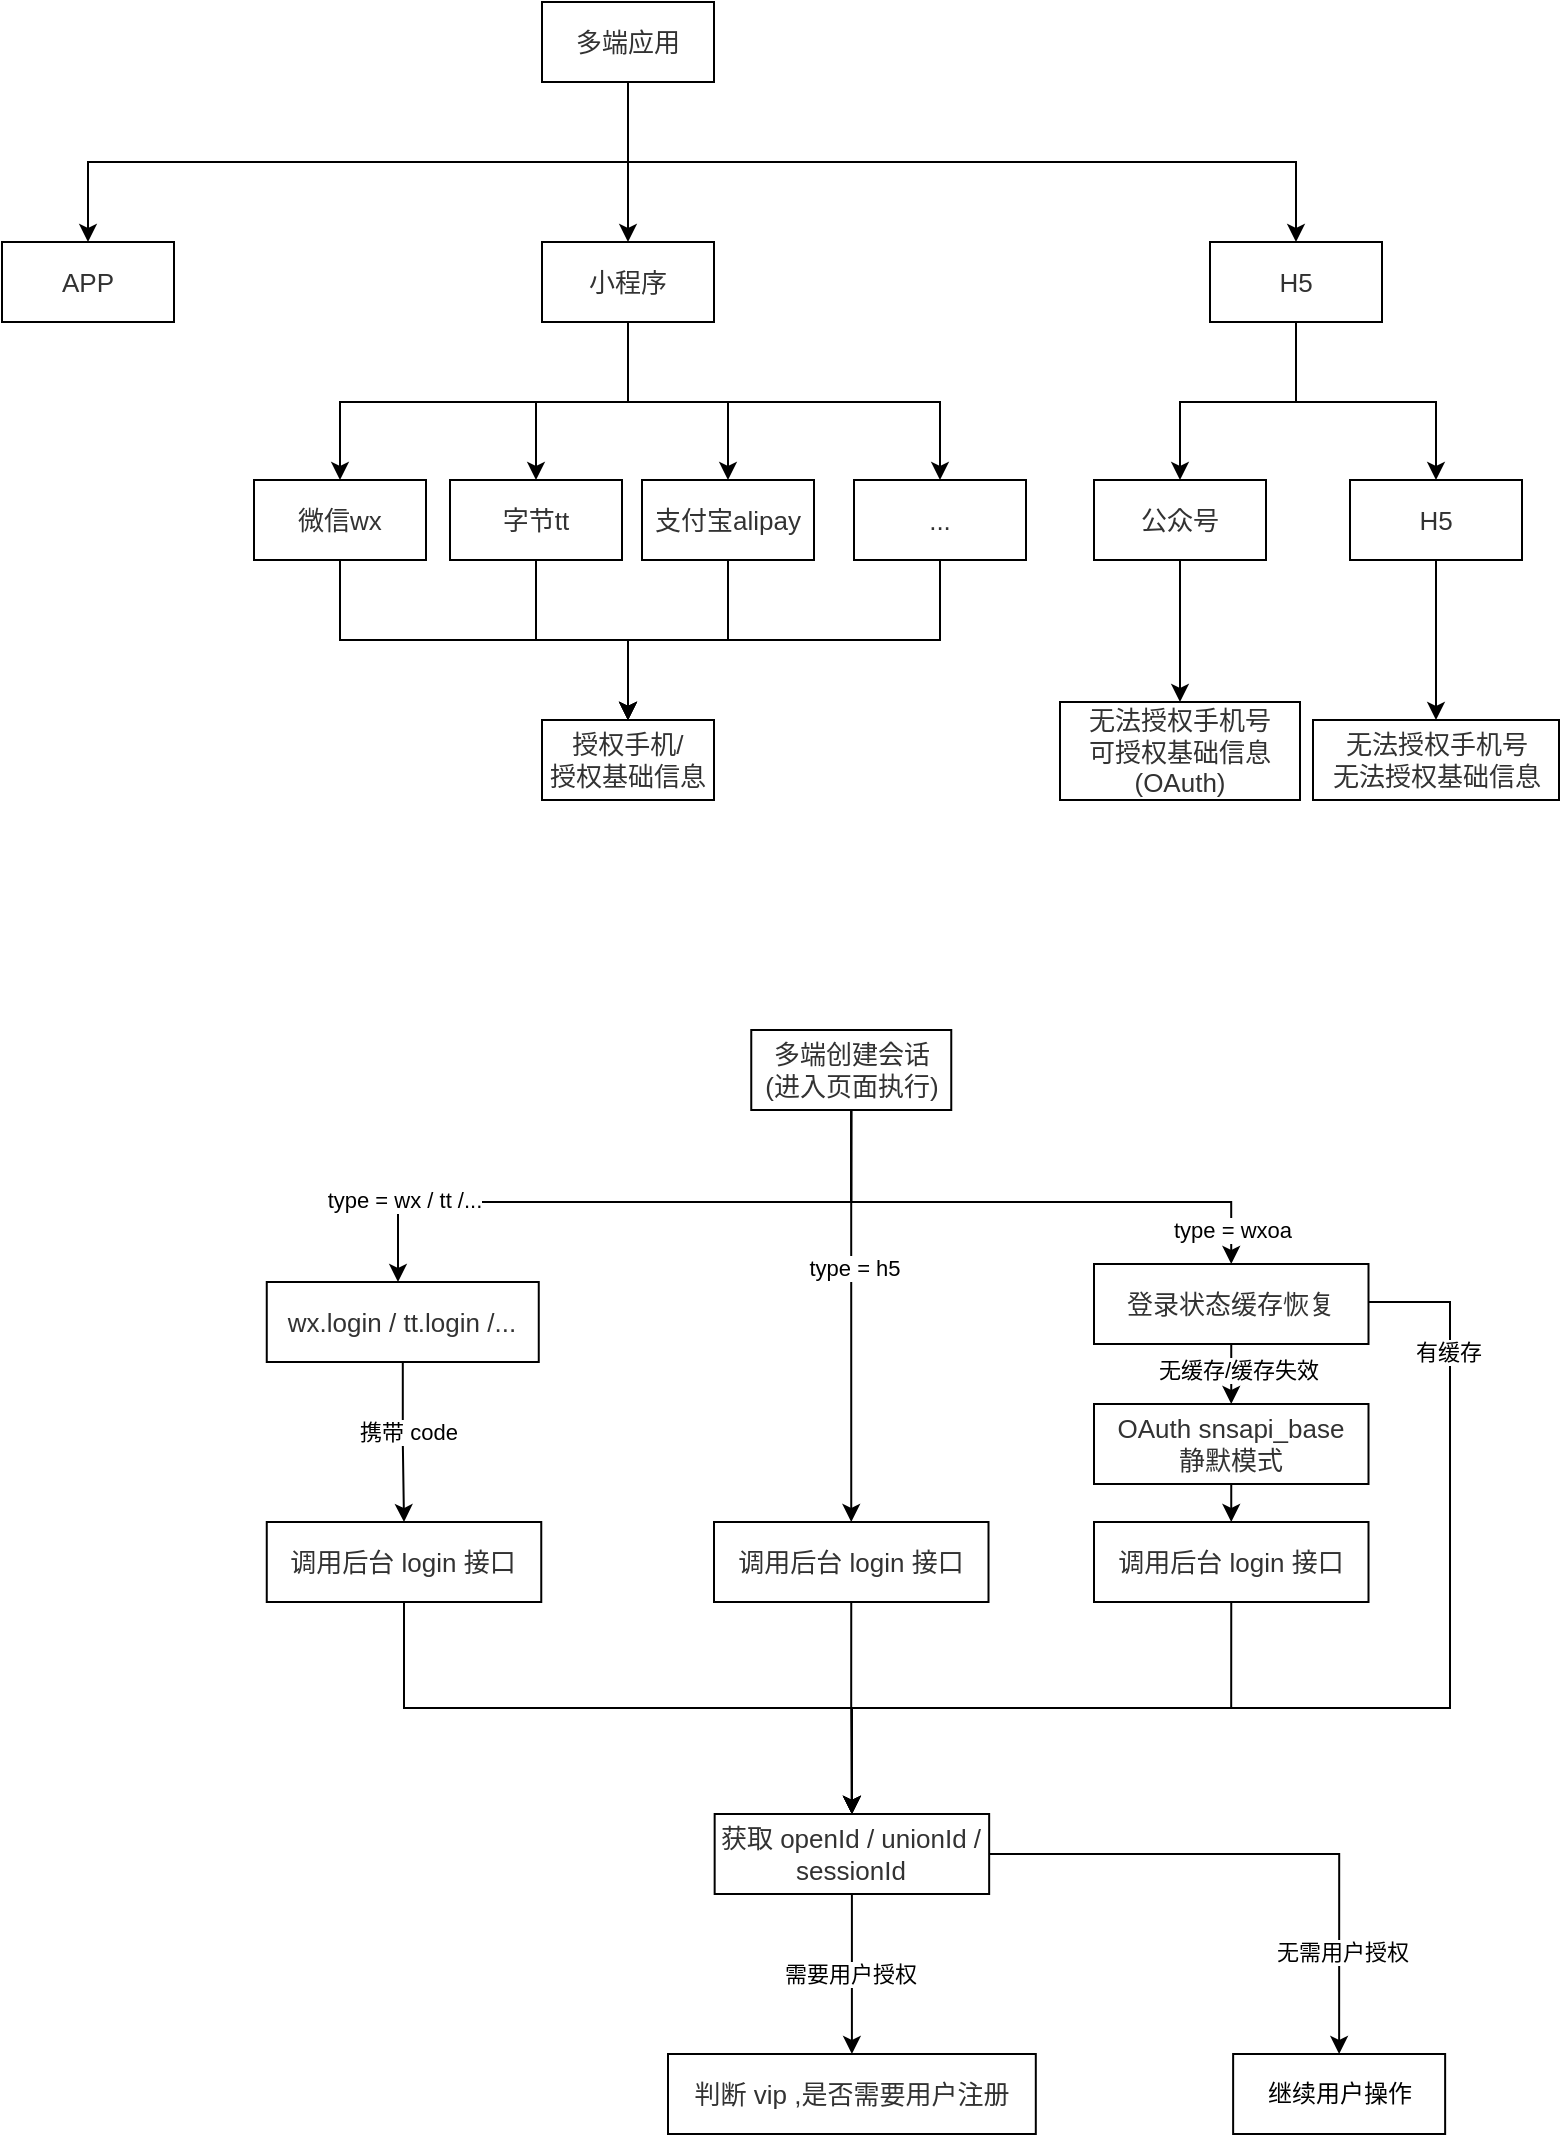 <mxfile version="14.8.0" type="github" pages="2">
  <diagram id="C5RBs43oDa-KdzZeNtuy" name="创建会话">
    <mxGraphModel dx="946" dy="654" grid="0" gridSize="10" guides="1" tooltips="1" connect="1" arrows="1" fold="1" page="0" pageScale="1" pageWidth="827" pageHeight="1169" math="0" shadow="0">
      <root>
        <mxCell id="WIyWlLk6GJQsqaUBKTNV-0" />
        <mxCell id="WIyWlLk6GJQsqaUBKTNV-1" parent="WIyWlLk6GJQsqaUBKTNV-0" />
        <mxCell id="Mi_DHfxpMC7lXeQ3SID_-4" style="edgeStyle=orthogonalEdgeStyle;rounded=0;orthogonalLoop=1;jettySize=auto;html=1;entryX=0.5;entryY=0;entryDx=0;entryDy=0;" parent="WIyWlLk6GJQsqaUBKTNV-1" source="Mi_DHfxpMC7lXeQ3SID_-0" target="Mi_DHfxpMC7lXeQ3SID_-1" edge="1">
          <mxGeometry relative="1" as="geometry" />
        </mxCell>
        <mxCell id="Mi_DHfxpMC7lXeQ3SID_-5" style="edgeStyle=orthogonalEdgeStyle;rounded=0;orthogonalLoop=1;jettySize=auto;html=1;entryX=0.5;entryY=0;entryDx=0;entryDy=0;" parent="WIyWlLk6GJQsqaUBKTNV-1" source="Mi_DHfxpMC7lXeQ3SID_-0" target="Mi_DHfxpMC7lXeQ3SID_-2" edge="1">
          <mxGeometry relative="1" as="geometry">
            <Array as="points">
              <mxPoint x="339" y="120" />
              <mxPoint x="69" y="120" />
            </Array>
          </mxGeometry>
        </mxCell>
        <mxCell id="Mi_DHfxpMC7lXeQ3SID_-6" style="edgeStyle=orthogonalEdgeStyle;rounded=0;orthogonalLoop=1;jettySize=auto;html=1;entryX=0.5;entryY=0;entryDx=0;entryDy=0;" parent="WIyWlLk6GJQsqaUBKTNV-1" source="Mi_DHfxpMC7lXeQ3SID_-0" target="Mi_DHfxpMC7lXeQ3SID_-3" edge="1">
          <mxGeometry relative="1" as="geometry">
            <Array as="points">
              <mxPoint x="339" y="120" />
              <mxPoint x="673" y="120" />
            </Array>
          </mxGeometry>
        </mxCell>
        <mxCell id="Mi_DHfxpMC7lXeQ3SID_-0" value="&lt;span style=&quot;color: rgb(50 , 50 , 50) ; font-size: 13px ; background-color: rgba(255 , 255 , 255 , 0.01)&quot;&gt;多端应用&lt;/span&gt;" style="rounded=0;whiteSpace=wrap;html=1;" parent="WIyWlLk6GJQsqaUBKTNV-1" vertex="1">
          <mxGeometry x="296" y="40" width="86" height="40" as="geometry" />
        </mxCell>
        <mxCell id="Mi_DHfxpMC7lXeQ3SID_-11" style="edgeStyle=orthogonalEdgeStyle;rounded=0;orthogonalLoop=1;jettySize=auto;html=1;" parent="WIyWlLk6GJQsqaUBKTNV-1" source="Mi_DHfxpMC7lXeQ3SID_-1" target="Mi_DHfxpMC7lXeQ3SID_-7" edge="1">
          <mxGeometry relative="1" as="geometry">
            <Array as="points">
              <mxPoint x="339" y="240" />
              <mxPoint x="195" y="240" />
            </Array>
          </mxGeometry>
        </mxCell>
        <mxCell id="Mi_DHfxpMC7lXeQ3SID_-12" style="edgeStyle=orthogonalEdgeStyle;rounded=0;orthogonalLoop=1;jettySize=auto;html=1;entryX=0.5;entryY=0;entryDx=0;entryDy=0;" parent="WIyWlLk6GJQsqaUBKTNV-1" source="Mi_DHfxpMC7lXeQ3SID_-1" target="Mi_DHfxpMC7lXeQ3SID_-8" edge="1">
          <mxGeometry relative="1" as="geometry">
            <Array as="points">
              <mxPoint x="339" y="240" />
              <mxPoint x="293" y="240" />
            </Array>
          </mxGeometry>
        </mxCell>
        <mxCell id="Mi_DHfxpMC7lXeQ3SID_-13" style="edgeStyle=orthogonalEdgeStyle;rounded=0;orthogonalLoop=1;jettySize=auto;html=1;" parent="WIyWlLk6GJQsqaUBKTNV-1" source="Mi_DHfxpMC7lXeQ3SID_-1" target="Mi_DHfxpMC7lXeQ3SID_-9" edge="1">
          <mxGeometry relative="1" as="geometry">
            <Array as="points">
              <mxPoint x="339" y="240" />
              <mxPoint x="389" y="240" />
            </Array>
          </mxGeometry>
        </mxCell>
        <mxCell id="Mi_DHfxpMC7lXeQ3SID_-14" style="edgeStyle=orthogonalEdgeStyle;rounded=0;orthogonalLoop=1;jettySize=auto;html=1;" parent="WIyWlLk6GJQsqaUBKTNV-1" source="Mi_DHfxpMC7lXeQ3SID_-1" target="Mi_DHfxpMC7lXeQ3SID_-10" edge="1">
          <mxGeometry relative="1" as="geometry">
            <Array as="points">
              <mxPoint x="339" y="240" />
              <mxPoint x="495" y="240" />
            </Array>
          </mxGeometry>
        </mxCell>
        <mxCell id="Mi_DHfxpMC7lXeQ3SID_-1" value="&lt;font color=&quot;#323232&quot;&gt;&lt;span style=&quot;font-size: 13px ; background-color: rgba(255 , 255 , 255 , 0.01)&quot;&gt;小程序&lt;br&gt;&lt;/span&gt;&lt;/font&gt;" style="rounded=0;whiteSpace=wrap;html=1;" parent="WIyWlLk6GJQsqaUBKTNV-1" vertex="1">
          <mxGeometry x="296" y="160" width="86" height="40" as="geometry" />
        </mxCell>
        <mxCell id="Mi_DHfxpMC7lXeQ3SID_-2" value="&lt;span style=&quot;color: rgb(50 , 50 , 50) ; font-size: 13px ; background-color: rgba(255 , 255 , 255 , 0.01)&quot;&gt;APP&lt;/span&gt;" style="rounded=0;whiteSpace=wrap;html=1;" parent="WIyWlLk6GJQsqaUBKTNV-1" vertex="1">
          <mxGeometry x="26" y="160" width="86" height="40" as="geometry" />
        </mxCell>
        <mxCell id="Mi_DHfxpMC7lXeQ3SID_-22" style="edgeStyle=orthogonalEdgeStyle;rounded=0;orthogonalLoop=1;jettySize=auto;html=1;" parent="WIyWlLk6GJQsqaUBKTNV-1" source="Mi_DHfxpMC7lXeQ3SID_-3" target="Mi_DHfxpMC7lXeQ3SID_-20" edge="1">
          <mxGeometry relative="1" as="geometry">
            <Array as="points">
              <mxPoint x="673" y="240" />
              <mxPoint x="615" y="240" />
            </Array>
          </mxGeometry>
        </mxCell>
        <mxCell id="Mi_DHfxpMC7lXeQ3SID_-23" style="edgeStyle=orthogonalEdgeStyle;rounded=0;orthogonalLoop=1;jettySize=auto;html=1;" parent="WIyWlLk6GJQsqaUBKTNV-1" source="Mi_DHfxpMC7lXeQ3SID_-3" target="Mi_DHfxpMC7lXeQ3SID_-21" edge="1">
          <mxGeometry relative="1" as="geometry">
            <Array as="points">
              <mxPoint x="673" y="240" />
              <mxPoint x="743" y="240" />
            </Array>
          </mxGeometry>
        </mxCell>
        <mxCell id="Mi_DHfxpMC7lXeQ3SID_-3" value="&lt;span style=&quot;color: rgb(50 , 50 , 50) ; font-size: 13px ; background-color: rgba(255 , 255 , 255 , 0.01)&quot;&gt;H5&lt;/span&gt;" style="rounded=0;whiteSpace=wrap;html=1;" parent="WIyWlLk6GJQsqaUBKTNV-1" vertex="1">
          <mxGeometry x="630" y="160" width="86" height="40" as="geometry" />
        </mxCell>
        <mxCell id="Mi_DHfxpMC7lXeQ3SID_-16" style="edgeStyle=orthogonalEdgeStyle;rounded=0;orthogonalLoop=1;jettySize=auto;html=1;entryX=0.5;entryY=0;entryDx=0;entryDy=0;" parent="WIyWlLk6GJQsqaUBKTNV-1" source="Mi_DHfxpMC7lXeQ3SID_-7" target="Mi_DHfxpMC7lXeQ3SID_-15" edge="1">
          <mxGeometry relative="1" as="geometry">
            <Array as="points">
              <mxPoint x="195" y="359" />
              <mxPoint x="339" y="359" />
            </Array>
          </mxGeometry>
        </mxCell>
        <mxCell id="Mi_DHfxpMC7lXeQ3SID_-7" value="&lt;font color=&quot;#323232&quot;&gt;&lt;span style=&quot;font-size: 13px ; background-color: rgba(255 , 255 , 255 , 0.01)&quot;&gt;微信wx&lt;/span&gt;&lt;/font&gt;" style="rounded=0;whiteSpace=wrap;html=1;" parent="WIyWlLk6GJQsqaUBKTNV-1" vertex="1">
          <mxGeometry x="152" y="279" width="86" height="40" as="geometry" />
        </mxCell>
        <mxCell id="Mi_DHfxpMC7lXeQ3SID_-17" style="edgeStyle=orthogonalEdgeStyle;rounded=0;orthogonalLoop=1;jettySize=auto;html=1;entryX=0.5;entryY=0;entryDx=0;entryDy=0;" parent="WIyWlLk6GJQsqaUBKTNV-1" source="Mi_DHfxpMC7lXeQ3SID_-8" target="Mi_DHfxpMC7lXeQ3SID_-15" edge="1">
          <mxGeometry relative="1" as="geometry">
            <mxPoint x="336" y="389" as="targetPoint" />
            <Array as="points">
              <mxPoint x="293" y="359" />
              <mxPoint x="339" y="359" />
            </Array>
          </mxGeometry>
        </mxCell>
        <mxCell id="Mi_DHfxpMC7lXeQ3SID_-8" value="&lt;font color=&quot;#323232&quot;&gt;&lt;span style=&quot;font-size: 13px ; background-color: rgba(255 , 255 , 255 , 0.01)&quot;&gt;字节tt&lt;/span&gt;&lt;/font&gt;" style="rounded=0;whiteSpace=wrap;html=1;" parent="WIyWlLk6GJQsqaUBKTNV-1" vertex="1">
          <mxGeometry x="250" y="279" width="86" height="40" as="geometry" />
        </mxCell>
        <mxCell id="Mi_DHfxpMC7lXeQ3SID_-18" style="edgeStyle=orthogonalEdgeStyle;rounded=0;orthogonalLoop=1;jettySize=auto;html=1;entryX=0.5;entryY=0;entryDx=0;entryDy=0;" parent="WIyWlLk6GJQsqaUBKTNV-1" source="Mi_DHfxpMC7lXeQ3SID_-9" target="Mi_DHfxpMC7lXeQ3SID_-15" edge="1">
          <mxGeometry relative="1" as="geometry" />
        </mxCell>
        <mxCell id="Mi_DHfxpMC7lXeQ3SID_-9" value="&lt;span style=&quot;color: rgb(50 , 50 , 50) ; font-size: 13px ; background-color: rgba(255 , 255 , 255 , 0.01)&quot;&gt;支付宝alipay&lt;/span&gt;" style="rounded=0;whiteSpace=wrap;html=1;" parent="WIyWlLk6GJQsqaUBKTNV-1" vertex="1">
          <mxGeometry x="346" y="279" width="86" height="40" as="geometry" />
        </mxCell>
        <mxCell id="Mi_DHfxpMC7lXeQ3SID_-19" style="edgeStyle=orthogonalEdgeStyle;rounded=0;orthogonalLoop=1;jettySize=auto;html=1;entryX=0.5;entryY=0;entryDx=0;entryDy=0;" parent="WIyWlLk6GJQsqaUBKTNV-1" source="Mi_DHfxpMC7lXeQ3SID_-10" target="Mi_DHfxpMC7lXeQ3SID_-15" edge="1">
          <mxGeometry relative="1" as="geometry">
            <Array as="points">
              <mxPoint x="495" y="359" />
              <mxPoint x="339" y="359" />
            </Array>
          </mxGeometry>
        </mxCell>
        <mxCell id="Mi_DHfxpMC7lXeQ3SID_-10" value="&lt;font color=&quot;#323232&quot;&gt;&lt;span style=&quot;font-size: 13px ; background-color: rgba(255 , 255 , 255 , 0.01)&quot;&gt;...&lt;br&gt;&lt;/span&gt;&lt;/font&gt;" style="rounded=0;whiteSpace=wrap;html=1;" parent="WIyWlLk6GJQsqaUBKTNV-1" vertex="1">
          <mxGeometry x="452" y="279" width="86" height="40" as="geometry" />
        </mxCell>
        <mxCell id="Mi_DHfxpMC7lXeQ3SID_-15" value="&lt;font color=&quot;#323232&quot;&gt;&lt;span style=&quot;font-size: 13px ; background-color: rgba(255 , 255 , 255 , 0.01)&quot;&gt;授权手机/&lt;br&gt;授权基础信息&lt;/span&gt;&lt;/font&gt;" style="rounded=0;whiteSpace=wrap;html=1;" parent="WIyWlLk6GJQsqaUBKTNV-1" vertex="1">
          <mxGeometry x="296" y="399" width="86" height="40" as="geometry" />
        </mxCell>
        <mxCell id="Mi_DHfxpMC7lXeQ3SID_-26" style="edgeStyle=orthogonalEdgeStyle;rounded=0;orthogonalLoop=1;jettySize=auto;html=1;entryX=0.5;entryY=0;entryDx=0;entryDy=0;" parent="WIyWlLk6GJQsqaUBKTNV-1" source="Mi_DHfxpMC7lXeQ3SID_-20" target="Mi_DHfxpMC7lXeQ3SID_-24" edge="1">
          <mxGeometry relative="1" as="geometry" />
        </mxCell>
        <mxCell id="Mi_DHfxpMC7lXeQ3SID_-20" value="&lt;span style=&quot;color: rgb(50 , 50 , 50) ; font-size: 13px ; background-color: rgba(255 , 255 , 255 , 0.01)&quot;&gt;公众号&lt;br&gt;&lt;/span&gt;" style="rounded=0;whiteSpace=wrap;html=1;" parent="WIyWlLk6GJQsqaUBKTNV-1" vertex="1">
          <mxGeometry x="572" y="279" width="86" height="40" as="geometry" />
        </mxCell>
        <mxCell id="Mi_DHfxpMC7lXeQ3SID_-27" style="edgeStyle=orthogonalEdgeStyle;rounded=0;orthogonalLoop=1;jettySize=auto;html=1;entryX=0.5;entryY=0;entryDx=0;entryDy=0;" parent="WIyWlLk6GJQsqaUBKTNV-1" source="Mi_DHfxpMC7lXeQ3SID_-21" target="Mi_DHfxpMC7lXeQ3SID_-25" edge="1">
          <mxGeometry relative="1" as="geometry" />
        </mxCell>
        <mxCell id="Mi_DHfxpMC7lXeQ3SID_-21" value="&lt;font color=&quot;#323232&quot;&gt;&lt;span style=&quot;font-size: 13px ; background-color: rgba(255 , 255 , 255 , 0.01)&quot;&gt;H5&lt;/span&gt;&lt;/font&gt;" style="rounded=0;whiteSpace=wrap;html=1;" parent="WIyWlLk6GJQsqaUBKTNV-1" vertex="1">
          <mxGeometry x="700" y="279" width="86" height="40" as="geometry" />
        </mxCell>
        <mxCell id="Mi_DHfxpMC7lXeQ3SID_-24" value="&lt;span style=&quot;color: rgb(50 , 50 , 50) ; font-size: 13px ; background-color: rgba(255 , 255 , 255 , 0.01)&quot;&gt;无法授权手机号&lt;br&gt;可授权基础信息&lt;br&gt;(OAuth)&lt;br&gt;&lt;/span&gt;" style="rounded=0;whiteSpace=wrap;html=1;" parent="WIyWlLk6GJQsqaUBKTNV-1" vertex="1">
          <mxGeometry x="555" y="390" width="120" height="49" as="geometry" />
        </mxCell>
        <mxCell id="Mi_DHfxpMC7lXeQ3SID_-25" value="&lt;span style=&quot;color: rgb(50 , 50 , 50) ; font-size: 13px ; background-color: rgba(255 , 255 , 255 , 0.01)&quot;&gt;无法授权手机号&lt;br&gt;无法授权基础信息&lt;br&gt;&lt;/span&gt;" style="rounded=0;whiteSpace=wrap;html=1;" parent="WIyWlLk6GJQsqaUBKTNV-1" vertex="1">
          <mxGeometry x="681.5" y="399" width="123" height="40" as="geometry" />
        </mxCell>
        <mxCell id="Mi_DHfxpMC7lXeQ3SID_-30" style="edgeStyle=orthogonalEdgeStyle;rounded=0;orthogonalLoop=1;jettySize=auto;html=1;exitX=0.5;exitY=1;exitDx=0;exitDy=0;" parent="WIyWlLk6GJQsqaUBKTNV-1" source="Mi_DHfxpMC7lXeQ3SID_-28" target="Mi_DHfxpMC7lXeQ3SID_-29" edge="1">
          <mxGeometry relative="1" as="geometry">
            <Array as="points">
              <mxPoint x="451" y="640" />
              <mxPoint x="224" y="640" />
            </Array>
          </mxGeometry>
        </mxCell>
        <mxCell id="Mi_DHfxpMC7lXeQ3SID_-31" value="type = wx / tt /..." style="edgeLabel;html=1;align=center;verticalAlign=middle;resizable=0;points=[];" parent="Mi_DHfxpMC7lXeQ3SID_-30" vertex="1" connectable="0">
          <mxGeometry x="0.723" y="-1" relative="1" as="geometry">
            <mxPoint as="offset" />
          </mxGeometry>
        </mxCell>
        <mxCell id="Mi_DHfxpMC7lXeQ3SID_-57" style="edgeStyle=orthogonalEdgeStyle;rounded=0;orthogonalLoop=1;jettySize=auto;html=1;exitX=0.5;exitY=1;exitDx=0;exitDy=0;entryX=0.5;entryY=0;entryDx=0;entryDy=0;" parent="WIyWlLk6GJQsqaUBKTNV-1" source="Mi_DHfxpMC7lXeQ3SID_-28" target="Mi_DHfxpMC7lXeQ3SID_-43" edge="1">
          <mxGeometry relative="1" as="geometry">
            <mxPoint x="451" y="727" as="targetPoint" />
            <Array as="points">
              <mxPoint x="451" y="615" />
              <mxPoint x="451" y="615" />
            </Array>
          </mxGeometry>
        </mxCell>
        <mxCell id="Mi_DHfxpMC7lXeQ3SID_-58" value="type = h5" style="edgeLabel;html=1;align=center;verticalAlign=middle;resizable=0;points=[];" parent="Mi_DHfxpMC7lXeQ3SID_-57" vertex="1" connectable="0">
          <mxGeometry x="0.714" y="1" relative="1" as="geometry">
            <mxPoint y="-98" as="offset" />
          </mxGeometry>
        </mxCell>
        <mxCell id="Mi_DHfxpMC7lXeQ3SID_-133" value="type = wxoa" style="edgeStyle=orthogonalEdgeStyle;rounded=0;orthogonalLoop=1;jettySize=auto;html=1;exitX=0.5;exitY=1;exitDx=0;exitDy=0;endArrow=classic;endFill=1;entryX=0.5;entryY=0;entryDx=0;entryDy=0;" parent="WIyWlLk6GJQsqaUBKTNV-1" source="Mi_DHfxpMC7lXeQ3SID_-28" target="u9Ts8fG_YbCbH6M2eurg-0" edge="1">
          <mxGeometry x="0.876" relative="1" as="geometry">
            <Array as="points">
              <mxPoint x="451" y="640" />
              <mxPoint x="641" y="640" />
            </Array>
            <mxPoint as="offset" />
          </mxGeometry>
        </mxCell>
        <mxCell id="Mi_DHfxpMC7lXeQ3SID_-28" value="&lt;span style=&quot;color: rgb(50 , 50 , 50) ; font-size: 13px ; background-color: rgba(255 , 255 , 255 , 0.01)&quot;&gt;多端创建会话&lt;br&gt;(进入页面执行)&lt;br&gt;&lt;/span&gt;" style="rounded=0;whiteSpace=wrap;html=1;" parent="WIyWlLk6GJQsqaUBKTNV-1" vertex="1">
          <mxGeometry x="400.63" y="554" width="100" height="40" as="geometry" />
        </mxCell>
        <mxCell id="Mi_DHfxpMC7lXeQ3SID_-38" style="edgeStyle=orthogonalEdgeStyle;rounded=0;orthogonalLoop=1;jettySize=auto;html=1;entryX=0.5;entryY=0;entryDx=0;entryDy=0;" parent="WIyWlLk6GJQsqaUBKTNV-1" source="Mi_DHfxpMC7lXeQ3SID_-29" target="Mi_DHfxpMC7lXeQ3SID_-36" edge="1">
          <mxGeometry relative="1" as="geometry" />
        </mxCell>
        <mxCell id="Mi_DHfxpMC7lXeQ3SID_-39" value="携带 code" style="edgeLabel;html=1;align=center;verticalAlign=middle;resizable=0;points=[];" parent="Mi_DHfxpMC7lXeQ3SID_-38" vertex="1" connectable="0">
          <mxGeometry x="-0.15" y="2" relative="1" as="geometry">
            <mxPoint as="offset" />
          </mxGeometry>
        </mxCell>
        <mxCell id="Mi_DHfxpMC7lXeQ3SID_-29" value="&lt;font color=&quot;#323232&quot;&gt;&lt;span style=&quot;font-size: 13px ; background-color: rgba(255 , 255 , 255 , 0.01)&quot;&gt;wx.login / tt.login /...&lt;br&gt;&lt;/span&gt;&lt;/font&gt;" style="rounded=0;whiteSpace=wrap;html=1;" parent="WIyWlLk6GJQsqaUBKTNV-1" vertex="1">
          <mxGeometry x="158.38" y="680" width="136" height="40" as="geometry" />
        </mxCell>
        <mxCell id="5N9ZGkisui-44L1HcF1W-0" style="edgeStyle=orthogonalEdgeStyle;rounded=0;orthogonalLoop=1;jettySize=auto;html=1;exitX=0.5;exitY=1;exitDx=0;exitDy=0;entryX=0.5;entryY=0;entryDx=0;entryDy=0;" edge="1" parent="WIyWlLk6GJQsqaUBKTNV-1" source="Mi_DHfxpMC7lXeQ3SID_-36" target="Mi_DHfxpMC7lXeQ3SID_-41">
          <mxGeometry relative="1" as="geometry" />
        </mxCell>
        <mxCell id="Mi_DHfxpMC7lXeQ3SID_-36" value="&lt;font color=&quot;#323232&quot;&gt;&lt;span style=&quot;font-size: 13px ; background-color: rgba(255 , 255 , 255 , 0.01)&quot;&gt;调用后台 login 接口&lt;/span&gt;&lt;/font&gt;" style="rounded=0;whiteSpace=wrap;html=1;" parent="WIyWlLk6GJQsqaUBKTNV-1" vertex="1">
          <mxGeometry x="158.38" y="800" width="137.25" height="40" as="geometry" />
        </mxCell>
        <mxCell id="Mi_DHfxpMC7lXeQ3SID_-47" style="edgeStyle=orthogonalEdgeStyle;rounded=0;orthogonalLoop=1;jettySize=auto;html=1;" parent="WIyWlLk6GJQsqaUBKTNV-1" source="Mi_DHfxpMC7lXeQ3SID_-41" target="Mi_DHfxpMC7lXeQ3SID_-46" edge="1">
          <mxGeometry relative="1" as="geometry" />
        </mxCell>
        <mxCell id="u9Ts8fG_YbCbH6M2eurg-5" value="需要用户授权" style="edgeLabel;html=1;align=center;verticalAlign=middle;resizable=0;points=[];" parent="Mi_DHfxpMC7lXeQ3SID_-47" vertex="1" connectable="0">
          <mxGeometry x="0.001" y="-1" relative="1" as="geometry">
            <mxPoint as="offset" />
          </mxGeometry>
        </mxCell>
        <mxCell id="u9Ts8fG_YbCbH6M2eurg-6" style="edgeStyle=orthogonalEdgeStyle;rounded=0;orthogonalLoop=1;jettySize=auto;html=1;endArrow=classic;endFill=1;entryX=0.5;entryY=0;entryDx=0;entryDy=0;" parent="WIyWlLk6GJQsqaUBKTNV-1" source="Mi_DHfxpMC7lXeQ3SID_-41" target="u9Ts8fG_YbCbH6M2eurg-7" edge="1">
          <mxGeometry relative="1" as="geometry">
            <mxPoint x="693.57" y="1060" as="targetPoint" />
          </mxGeometry>
        </mxCell>
        <mxCell id="u9Ts8fG_YbCbH6M2eurg-8" value="无需用户授权" style="edgeLabel;html=1;align=center;verticalAlign=middle;resizable=0;points=[];" parent="u9Ts8fG_YbCbH6M2eurg-6" vertex="1" connectable="0">
          <mxGeometry x="0.629" y="1" relative="1" as="geometry">
            <mxPoint as="offset" />
          </mxGeometry>
        </mxCell>
        <mxCell id="Mi_DHfxpMC7lXeQ3SID_-41" value="&lt;span style=&quot;color: rgb(50 , 50 , 50) ; font-size: 13px ; background-color: rgba(255 , 255 , 255 , 0.01)&quot;&gt;获取 openId / unionId / sessionId&lt;/span&gt;" style="rounded=0;whiteSpace=wrap;html=1;" parent="WIyWlLk6GJQsqaUBKTNV-1" vertex="1">
          <mxGeometry x="382.33" y="946" width="137.25" height="40" as="geometry" />
        </mxCell>
        <mxCell id="5N9ZGkisui-44L1HcF1W-1" style="edgeStyle=orthogonalEdgeStyle;rounded=0;orthogonalLoop=1;jettySize=auto;html=1;exitX=0.5;exitY=1;exitDx=0;exitDy=0;" edge="1" parent="WIyWlLk6GJQsqaUBKTNV-1" source="Mi_DHfxpMC7lXeQ3SID_-43" target="Mi_DHfxpMC7lXeQ3SID_-41">
          <mxGeometry relative="1" as="geometry" />
        </mxCell>
        <mxCell id="Mi_DHfxpMC7lXeQ3SID_-43" value="&lt;font color=&quot;#323232&quot;&gt;&lt;span style=&quot;font-size: 13px ; background-color: rgba(255 , 255 , 255 , 0.01)&quot;&gt;调用后台 login 接口&lt;/span&gt;&lt;/font&gt;" style="rounded=0;whiteSpace=wrap;html=1;" parent="WIyWlLk6GJQsqaUBKTNV-1" vertex="1">
          <mxGeometry x="382" y="800" width="137.25" height="40" as="geometry" />
        </mxCell>
        <mxCell id="Mi_DHfxpMC7lXeQ3SID_-46" value="&lt;font color=&quot;#323232&quot;&gt;&lt;span style=&quot;font-size: 13px ; background-color: rgba(255 , 255 , 255 , 0.01)&quot;&gt;判断 vip ,是否需要用户注册&lt;br&gt;&lt;/span&gt;&lt;/font&gt;" style="rounded=0;whiteSpace=wrap;html=1;" parent="WIyWlLk6GJQsqaUBKTNV-1" vertex="1">
          <mxGeometry x="359" y="1066" width="183.9" height="40" as="geometry" />
        </mxCell>
        <mxCell id="Mi_DHfxpMC7lXeQ3SID_-136" style="edgeStyle=orthogonalEdgeStyle;rounded=0;orthogonalLoop=1;jettySize=auto;html=1;exitX=0.5;exitY=1;exitDx=0;exitDy=0;entryX=0.5;entryY=0;entryDx=0;entryDy=0;endArrow=classic;endFill=1;" parent="WIyWlLk6GJQsqaUBKTNV-1" source="Mi_DHfxpMC7lXeQ3SID_-132" target="Mi_DHfxpMC7lXeQ3SID_-135" edge="1">
          <mxGeometry relative="1" as="geometry" />
        </mxCell>
        <mxCell id="Mi_DHfxpMC7lXeQ3SID_-132" value="&lt;font color=&quot;#323232&quot;&gt;&lt;span style=&quot;font-size: 13px ; background-color: rgba(255 , 255 , 255 , 0.01)&quot;&gt;OAuth snsapi_base&lt;br&gt;静默模式&lt;br&gt;&lt;/span&gt;&lt;/font&gt;" style="rounded=0;whiteSpace=wrap;html=1;" parent="WIyWlLk6GJQsqaUBKTNV-1" vertex="1">
          <mxGeometry x="572" y="741" width="137.25" height="40" as="geometry" />
        </mxCell>
        <mxCell id="5N9ZGkisui-44L1HcF1W-2" style="edgeStyle=orthogonalEdgeStyle;rounded=0;orthogonalLoop=1;jettySize=auto;html=1;exitX=0.5;exitY=1;exitDx=0;exitDy=0;entryX=0.5;entryY=0;entryDx=0;entryDy=0;" edge="1" parent="WIyWlLk6GJQsqaUBKTNV-1" source="Mi_DHfxpMC7lXeQ3SID_-135" target="Mi_DHfxpMC7lXeQ3SID_-41">
          <mxGeometry relative="1" as="geometry" />
        </mxCell>
        <mxCell id="Mi_DHfxpMC7lXeQ3SID_-135" value="&lt;font color=&quot;#323232&quot;&gt;&lt;span style=&quot;font-size: 13px ; background-color: rgba(255 , 255 , 255 , 0.01)&quot;&gt;调用后台 login 接口&lt;/span&gt;&lt;/font&gt;" style="rounded=0;whiteSpace=wrap;html=1;" parent="WIyWlLk6GJQsqaUBKTNV-1" vertex="1">
          <mxGeometry x="572" y="800" width="137.25" height="40" as="geometry" />
        </mxCell>
        <mxCell id="u9Ts8fG_YbCbH6M2eurg-1" style="edgeStyle=orthogonalEdgeStyle;rounded=0;orthogonalLoop=1;jettySize=auto;html=1;exitX=0.5;exitY=1;exitDx=0;exitDy=0;entryX=0.5;entryY=0;entryDx=0;entryDy=0;endArrow=classic;endFill=1;" parent="WIyWlLk6GJQsqaUBKTNV-1" source="u9Ts8fG_YbCbH6M2eurg-0" target="Mi_DHfxpMC7lXeQ3SID_-132" edge="1">
          <mxGeometry relative="1" as="geometry" />
        </mxCell>
        <mxCell id="u9Ts8fG_YbCbH6M2eurg-2" value="无缓存/缓存失效" style="edgeLabel;html=1;align=center;verticalAlign=middle;resizable=0;points=[];" parent="u9Ts8fG_YbCbH6M2eurg-1" vertex="1" connectable="0">
          <mxGeometry x="-0.133" y="3" relative="1" as="geometry">
            <mxPoint as="offset" />
          </mxGeometry>
        </mxCell>
        <mxCell id="u9Ts8fG_YbCbH6M2eurg-3" style="edgeStyle=orthogonalEdgeStyle;rounded=0;orthogonalLoop=1;jettySize=auto;html=1;exitX=1;exitY=0.5;exitDx=0;exitDy=0;entryX=0.5;entryY=0;entryDx=0;entryDy=0;endArrow=classic;endFill=1;" parent="WIyWlLk6GJQsqaUBKTNV-1" edge="1" target="Mi_DHfxpMC7lXeQ3SID_-41">
          <mxGeometry relative="1" as="geometry">
            <mxPoint x="709.25" y="690" as="sourcePoint" />
            <mxPoint x="337.385" y="919" as="targetPoint" />
            <Array as="points">
              <mxPoint x="750" y="690" />
              <mxPoint x="750" y="893" />
              <mxPoint x="451" y="893" />
            </Array>
          </mxGeometry>
        </mxCell>
        <mxCell id="u9Ts8fG_YbCbH6M2eurg-4" value="有缓存" style="edgeLabel;html=1;align=center;verticalAlign=middle;resizable=0;points=[];" parent="u9Ts8fG_YbCbH6M2eurg-3" vertex="1" connectable="0">
          <mxGeometry x="-0.781" relative="1" as="geometry">
            <mxPoint x="-1" as="offset" />
          </mxGeometry>
        </mxCell>
        <mxCell id="u9Ts8fG_YbCbH6M2eurg-0" value="&lt;font color=&quot;#323232&quot;&gt;&lt;span style=&quot;font-size: 13px ; background-color: rgba(255 , 255 , 255 , 0.01)&quot;&gt;登录状态缓存恢复&lt;br&gt;&lt;/span&gt;&lt;/font&gt;" style="rounded=0;whiteSpace=wrap;html=1;" parent="WIyWlLk6GJQsqaUBKTNV-1" vertex="1">
          <mxGeometry x="572" y="671" width="137.25" height="40" as="geometry" />
        </mxCell>
        <mxCell id="u9Ts8fG_YbCbH6M2eurg-7" value="继续用户操作" style="rounded=0;whiteSpace=wrap;html=1;" parent="WIyWlLk6GJQsqaUBKTNV-1" vertex="1">
          <mxGeometry x="641.57" y="1066" width="106" height="40" as="geometry" />
        </mxCell>
      </root>
    </mxGraphModel>
  </diagram>
  <diagram id="7xz5SPnKfroojHW1kmgG" name="注册">
    <mxGraphModel dx="1113" dy="-31" grid="0" gridSize="10" guides="1" tooltips="1" connect="1" arrows="1" fold="1" page="0" pageScale="1" pageWidth="827" pageHeight="1169" math="0" shadow="0">
      <root>
        <mxCell id="ohyI54VwJCBfwumpLrJB-0" />
        <mxCell id="ohyI54VwJCBfwumpLrJB-1" parent="ohyI54VwJCBfwumpLrJB-0" />
        <mxCell id="WsJk5vWc0W6o6c9m2ciT-0" style="edgeStyle=orthogonalEdgeStyle;rounded=0;orthogonalLoop=1;jettySize=auto;html=1;" parent="ohyI54VwJCBfwumpLrJB-1" source="WsJk5vWc0W6o6c9m2ciT-4" target="WsJk5vWc0W6o6c9m2ciT-6" edge="1">
          <mxGeometry relative="1" as="geometry">
            <Array as="points">
              <mxPoint x="336" y="1265" />
              <mxPoint x="242" y="1265" />
            </Array>
          </mxGeometry>
        </mxCell>
        <mxCell id="WsJk5vWc0W6o6c9m2ciT-1" value="自动获取手机号" style="edgeLabel;html=1;align=center;verticalAlign=middle;resizable=0;points=[];" parent="WsJk5vWc0W6o6c9m2ciT-0" vertex="1" connectable="0">
          <mxGeometry x="0.69" y="-2" relative="1" as="geometry">
            <mxPoint x="2" y="7" as="offset" />
          </mxGeometry>
        </mxCell>
        <mxCell id="ao9Hj0uer7AUnKwCzk-w-15" style="edgeStyle=orthogonalEdgeStyle;rounded=0;orthogonalLoop=1;jettySize=auto;html=1;endArrow=classic;endFill=1;" parent="ohyI54VwJCBfwumpLrJB-1" source="WsJk5vWc0W6o6c9m2ciT-4" edge="1">
          <mxGeometry relative="1" as="geometry">
            <mxPoint x="336.38" y="1241" as="sourcePoint" />
            <mxPoint x="424" y="1311.4" as="targetPoint" />
            <Array as="points">
              <mxPoint x="336" y="1265" />
              <mxPoint x="424" y="1265" />
            </Array>
          </mxGeometry>
        </mxCell>
        <mxCell id="ao9Hj0uer7AUnKwCzk-w-16" value="无法自动获取" style="edgeLabel;html=1;align=center;verticalAlign=middle;resizable=0;points=[];" parent="ao9Hj0uer7AUnKwCzk-w-15" vertex="1" connectable="0">
          <mxGeometry x="0.703" y="1" relative="1" as="geometry">
            <mxPoint x="-1" y="5" as="offset" />
          </mxGeometry>
        </mxCell>
        <mxCell id="WsJk5vWc0W6o6c9m2ciT-4" value="&lt;font color=&quot;#323232&quot;&gt;&lt;span style=&quot;font-size: 13px ; background-color: rgba(255 , 255 , 255 , 0.01)&quot;&gt;多端注册&lt;br&gt;用户绑定&lt;br&gt;&lt;/span&gt;&lt;/font&gt;" style="rounded=0;whiteSpace=wrap;html=1;" parent="ohyI54VwJCBfwumpLrJB-1" vertex="1">
          <mxGeometry x="294.38" y="1200" width="84" height="39" as="geometry" />
        </mxCell>
        <mxCell id="WsJk5vWc0W6o6c9m2ciT-5" style="edgeStyle=orthogonalEdgeStyle;rounded=0;orthogonalLoop=1;jettySize=auto;html=1;exitX=0.5;exitY=1;exitDx=0;exitDy=0;entryX=0.5;entryY=0;entryDx=0;entryDy=0;" parent="ohyI54VwJCBfwumpLrJB-1" source="WsJk5vWc0W6o6c9m2ciT-6" target="WsJk5vWc0W6o6c9m2ciT-12" edge="1">
          <mxGeometry relative="1" as="geometry">
            <Array as="points">
              <mxPoint x="243" y="1369" />
              <mxPoint x="337" y="1369" />
            </Array>
          </mxGeometry>
        </mxCell>
        <mxCell id="WsJk5vWc0W6o6c9m2ciT-6" value="&lt;font color=&quot;#323232&quot;&gt;&lt;span style=&quot;font-size: 13px ; background-color: rgba(255 , 255 , 255 , 0.01)&quot;&gt;点击授权绑定&lt;br&gt;&lt;/span&gt;&lt;/font&gt;" style="rounded=0;whiteSpace=wrap;html=1;" parent="ohyI54VwJCBfwumpLrJB-1" vertex="1">
          <mxGeometry x="201" y="1309.4" width="84" height="39" as="geometry" />
        </mxCell>
        <mxCell id="WsJk5vWc0W6o6c9m2ciT-7" style="edgeStyle=orthogonalEdgeStyle;rounded=0;orthogonalLoop=1;jettySize=auto;html=1;exitX=0.5;exitY=1;exitDx=0;exitDy=0;" parent="ohyI54VwJCBfwumpLrJB-1" source="WsJk5vWc0W6o6c9m2ciT-9" target="WsJk5vWc0W6o6c9m2ciT-12" edge="1">
          <mxGeometry relative="1" as="geometry">
            <Array as="points">
              <mxPoint x="425" y="1369" />
              <mxPoint x="337" y="1369" />
            </Array>
          </mxGeometry>
        </mxCell>
        <mxCell id="WsJk5vWc0W6o6c9m2ciT-8" value="type 、 小程序加密数据/手机号" style="edgeLabel;html=1;align=center;verticalAlign=middle;resizable=0;points=[];" parent="WsJk5vWc0W6o6c9m2ciT-7" vertex="1" connectable="0">
          <mxGeometry x="0.738" y="-2" relative="1" as="geometry">
            <mxPoint as="offset" />
          </mxGeometry>
        </mxCell>
        <mxCell id="WsJk5vWc0W6o6c9m2ciT-9" value="&lt;font color=&quot;#323232&quot;&gt;&lt;span style=&quot;font-size: 13px ; background-color: rgba(255 , 255 , 255 , 0.01)&quot;&gt;手动输入手机&lt;br&gt;&lt;/span&gt;&lt;/font&gt;" style="rounded=0;whiteSpace=wrap;html=1;" parent="ohyI54VwJCBfwumpLrJB-1" vertex="1">
          <mxGeometry x="383" y="1309.4" width="84" height="39" as="geometry" />
        </mxCell>
        <mxCell id="ao9Hj0uer7AUnKwCzk-w-10" style="edgeStyle=orthogonalEdgeStyle;rounded=0;orthogonalLoop=1;jettySize=auto;html=1;entryX=0.5;entryY=0;entryDx=0;entryDy=0;endArrow=classic;endFill=1;" parent="ohyI54VwJCBfwumpLrJB-1" source="WsJk5vWc0W6o6c9m2ciT-12" target="ao9Hj0uer7AUnKwCzk-w-9" edge="1">
          <mxGeometry relative="1" as="geometry" />
        </mxCell>
        <mxCell id="WsJk5vWc0W6o6c9m2ciT-12" value="&lt;font color=&quot;#323232&quot;&gt;&lt;span style=&quot;font-size: 13px ; background-color: rgba(255 , 255 , 255 , 0.01)&quot;&gt;调用后台 register 接口&lt;br&gt;&lt;/span&gt;&lt;/font&gt;" style="rounded=0;whiteSpace=wrap;html=1;" parent="ohyI54VwJCBfwumpLrJB-1" vertex="1">
          <mxGeometry x="265.07" y="1403.4" width="144.62" height="39" as="geometry" />
        </mxCell>
        <mxCell id="WsJk5vWc0W6o6c9m2ciT-13" style="edgeStyle=orthogonalEdgeStyle;rounded=0;orthogonalLoop=1;jettySize=auto;html=1;exitX=0.5;exitY=1;exitDx=0;exitDy=0;endArrow=classic;endFill=1;" parent="ohyI54VwJCBfwumpLrJB-1" source="WsJk5vWc0W6o6c9m2ciT-16" target="WsJk5vWc0W6o6c9m2ciT-18" edge="1">
          <mxGeometry relative="1" as="geometry">
            <Array as="points">
              <mxPoint x="336" y="1637" />
              <mxPoint x="222" y="1637" />
            </Array>
          </mxGeometry>
        </mxCell>
        <mxCell id="ao9Hj0uer7AUnKwCzk-w-17" value="wx/tt/..." style="edgeLabel;html=1;align=center;verticalAlign=middle;resizable=0;points=[];" parent="WsJk5vWc0W6o6c9m2ciT-13" vertex="1" connectable="0">
          <mxGeometry x="0.809" y="2" relative="1" as="geometry">
            <mxPoint y="-5" as="offset" />
          </mxGeometry>
        </mxCell>
        <mxCell id="WsJk5vWc0W6o6c9m2ciT-14" style="edgeStyle=orthogonalEdgeStyle;rounded=0;orthogonalLoop=1;jettySize=auto;html=1;exitX=0.5;exitY=1;exitDx=0;exitDy=0;endArrow=classic;endFill=1;" parent="ohyI54VwJCBfwumpLrJB-1" source="WsJk5vWc0W6o6c9m2ciT-16" target="WsJk5vWc0W6o6c9m2ciT-20" edge="1">
          <mxGeometry relative="1" as="geometry" />
        </mxCell>
        <mxCell id="ao9Hj0uer7AUnKwCzk-w-18" value="wxoa" style="edgeLabel;html=1;align=center;verticalAlign=middle;resizable=0;points=[];" parent="WsJk5vWc0W6o6c9m2ciT-14" vertex="1" connectable="0">
          <mxGeometry x="0.396" relative="1" as="geometry">
            <mxPoint y="-6" as="offset" />
          </mxGeometry>
        </mxCell>
        <mxCell id="WsJk5vWc0W6o6c9m2ciT-15" style="edgeStyle=orthogonalEdgeStyle;rounded=0;orthogonalLoop=1;jettySize=auto;html=1;endArrow=classic;endFill=1;" parent="ohyI54VwJCBfwumpLrJB-1" source="WsJk5vWc0W6o6c9m2ciT-16" target="WsJk5vWc0W6o6c9m2ciT-22" edge="1">
          <mxGeometry relative="1" as="geometry">
            <mxPoint x="336.24" y="1617" as="sourcePoint" />
            <mxPoint x="455" y="1670" as="targetPoint" />
            <Array as="points">
              <mxPoint x="336" y="1637" />
              <mxPoint x="455" y="1637" />
            </Array>
          </mxGeometry>
        </mxCell>
        <mxCell id="ao9Hj0uer7AUnKwCzk-w-19" value="h5" style="edgeLabel;html=1;align=center;verticalAlign=middle;resizable=0;points=[];" parent="WsJk5vWc0W6o6c9m2ciT-15" vertex="1" connectable="0">
          <mxGeometry x="0.813" y="-1" relative="1" as="geometry">
            <mxPoint x="1" y="-7" as="offset" />
          </mxGeometry>
        </mxCell>
        <mxCell id="WsJk5vWc0W6o6c9m2ciT-16" value="获取基础信息" style="whiteSpace=wrap;html=1;" parent="ohyI54VwJCBfwumpLrJB-1" vertex="1">
          <mxGeometry x="289.43" y="1579" width="93.62" height="39" as="geometry" />
        </mxCell>
        <mxCell id="WsJk5vWc0W6o6c9m2ciT-17" style="edgeStyle=orthogonalEdgeStyle;rounded=0;orthogonalLoop=1;jettySize=auto;html=1;exitX=0.5;exitY=1;exitDx=0;exitDy=0;endArrow=classic;endFill=1;" parent="ohyI54VwJCBfwumpLrJB-1" source="WsJk5vWc0W6o6c9m2ciT-18" target="WsJk5vWc0W6o6c9m2ciT-23" edge="1">
          <mxGeometry relative="1" as="geometry">
            <Array as="points">
              <mxPoint x="222" y="1730.6" />
              <mxPoint x="336" y="1730.6" />
            </Array>
          </mxGeometry>
        </mxCell>
        <mxCell id="WsJk5vWc0W6o6c9m2ciT-18" value="授权弹窗" style="whiteSpace=wrap;html=1;" parent="ohyI54VwJCBfwumpLrJB-1" vertex="1">
          <mxGeometry x="175" y="1671" width="93.62" height="39" as="geometry" />
        </mxCell>
        <mxCell id="WsJk5vWc0W6o6c9m2ciT-19" style="edgeStyle=orthogonalEdgeStyle;rounded=0;orthogonalLoop=1;jettySize=auto;html=1;exitX=0.5;exitY=1;exitDx=0;exitDy=0;endArrow=classic;endFill=1;entryX=0.5;entryY=0;entryDx=0;entryDy=0;" parent="ohyI54VwJCBfwumpLrJB-1" source="WsJk5vWc0W6o6c9m2ciT-20" target="WsJk5vWc0W6o6c9m2ciT-23" edge="1">
          <mxGeometry relative="1" as="geometry">
            <mxPoint x="336.801" y="1759.412" as="targetPoint" />
          </mxGeometry>
        </mxCell>
        <mxCell id="WsJk5vWc0W6o6c9m2ciT-20" value="OAuth snsapi_userinfo" style="whiteSpace=wrap;html=1;" parent="ohyI54VwJCBfwumpLrJB-1" vertex="1">
          <mxGeometry x="289.43" y="1671" width="93.62" height="39" as="geometry" />
        </mxCell>
        <mxCell id="WsJk5vWc0W6o6c9m2ciT-21" style="edgeStyle=orthogonalEdgeStyle;rounded=0;orthogonalLoop=1;jettySize=auto;html=1;entryX=0.5;entryY=0;entryDx=0;entryDy=0;endArrow=classic;endFill=1;" parent="ohyI54VwJCBfwumpLrJB-1" source="WsJk5vWc0W6o6c9m2ciT-22" edge="1">
          <mxGeometry relative="1" as="geometry">
            <mxPoint x="454.685" y="1711" as="sourcePoint" />
            <mxPoint x="336.24" y="1780" as="targetPoint" />
            <Array as="points">
              <mxPoint x="455" y="1730.6" />
              <mxPoint x="336" y="1730.6" />
            </Array>
          </mxGeometry>
        </mxCell>
        <mxCell id="WsJk5vWc0W6o6c9m2ciT-22" value="提醒完善个人资料" style="whiteSpace=wrap;html=1;" parent="ohyI54VwJCBfwumpLrJB-1" vertex="1">
          <mxGeometry x="403.69" y="1671" width="101.99" height="39" as="geometry" />
        </mxCell>
        <mxCell id="ao9Hj0uer7AUnKwCzk-w-24" style="edgeStyle=orthogonalEdgeStyle;rounded=0;orthogonalLoop=1;jettySize=auto;html=1;exitX=1;exitY=0.5;exitDx=0;exitDy=0;entryX=0;entryY=0.5;entryDx=0;entryDy=0;endArrow=classic;endFill=1;" parent="ohyI54VwJCBfwumpLrJB-1" source="WsJk5vWc0W6o6c9m2ciT-23" target="WsJk5vWc0W6o6c9m2ciT-28" edge="1">
          <mxGeometry relative="1" as="geometry">
            <Array as="points">
              <mxPoint x="533" y="1776" />
              <mxPoint x="533" y="1511" />
            </Array>
          </mxGeometry>
        </mxCell>
        <mxCell id="WsJk5vWc0W6o6c9m2ciT-23" value="saveUserInfo" style="whiteSpace=wrap;html=1;" parent="ohyI54VwJCBfwumpLrJB-1" vertex="1">
          <mxGeometry x="289.57" y="1756.6" width="93.62" height="39" as="geometry" />
        </mxCell>
        <mxCell id="WsJk5vWc0W6o6c9m2ciT-27" style="edgeStyle=orthogonalEdgeStyle;rounded=0;orthogonalLoop=1;jettySize=auto;html=1;exitX=0.5;exitY=1;exitDx=0;exitDy=0;endArrow=classic;endFill=1;" parent="ohyI54VwJCBfwumpLrJB-1" source="WsJk5vWc0W6o6c9m2ciT-24" target="WsJk5vWc0W6o6c9m2ciT-25" edge="1">
          <mxGeometry relative="1" as="geometry" />
        </mxCell>
        <mxCell id="WsJk5vWc0W6o6c9m2ciT-24" value="&lt;font color=&quot;#323232&quot;&gt;&lt;span style=&quot;font-size: 13px ; background-color: rgba(255 , 255 , 255 , 0.01)&quot;&gt;触发动作&lt;br&gt;&lt;/span&gt;&lt;/font&gt;" style="rounded=0;whiteSpace=wrap;html=1;" parent="ohyI54VwJCBfwumpLrJB-1" vertex="1">
          <mxGeometry x="294.38" y="1018" width="84" height="39" as="geometry" />
        </mxCell>
        <mxCell id="WsJk5vWc0W6o6c9m2ciT-26" value="N" style="edgeStyle=orthogonalEdgeStyle;rounded=0;orthogonalLoop=1;jettySize=auto;html=1;exitX=0.5;exitY=1;exitDx=0;exitDy=0;entryX=0.5;entryY=0;entryDx=0;entryDy=0;endArrow=classic;endFill=1;" parent="ohyI54VwJCBfwumpLrJB-1" source="WsJk5vWc0W6o6c9m2ciT-25" target="WsJk5vWc0W6o6c9m2ciT-4" edge="1">
          <mxGeometry x="-0.355" relative="1" as="geometry">
            <mxPoint as="offset" />
          </mxGeometry>
        </mxCell>
        <mxCell id="ao9Hj0uer7AUnKwCzk-w-21" style="edgeStyle=orthogonalEdgeStyle;rounded=0;orthogonalLoop=1;jettySize=auto;html=1;exitX=1;exitY=0.5;exitDx=0;exitDy=0;entryX=0;entryY=0.5;entryDx=0;entryDy=0;endArrow=classic;endFill=1;" parent="ohyI54VwJCBfwumpLrJB-1" source="WsJk5vWc0W6o6c9m2ciT-25" target="WsJk5vWc0W6o6c9m2ciT-28" edge="1">
          <mxGeometry relative="1" as="geometry">
            <Array as="points">
              <mxPoint x="533" y="1129" />
              <mxPoint x="533" y="1511" />
            </Array>
          </mxGeometry>
        </mxCell>
        <mxCell id="ao9Hj0uer7AUnKwCzk-w-22" value="Y" style="edgeLabel;html=1;align=center;verticalAlign=middle;resizable=0;points=[];" parent="ao9Hj0uer7AUnKwCzk-w-21" vertex="1" connectable="0">
          <mxGeometry x="-0.88" y="2" relative="1" as="geometry">
            <mxPoint as="offset" />
          </mxGeometry>
        </mxCell>
        <mxCell id="WsJk5vWc0W6o6c9m2ciT-25" value="是否注册" style="rhombus;whiteSpace=wrap;html=1;shadow=0;strokeColor=#000000;fillColor=#ffffff;" parent="ohyI54VwJCBfwumpLrJB-1" vertex="1">
          <mxGeometry x="296.38" y="1089" width="80" height="80" as="geometry" />
        </mxCell>
        <mxCell id="WsJk5vWc0W6o6c9m2ciT-28" value="&lt;font color=&quot;#323232&quot;&gt;&lt;span style=&quot;font-size: 13px ; background-color: rgba(255 , 255 , 255 , 0.01)&quot;&gt;继续执行动作&lt;br&gt;&lt;/span&gt;&lt;/font&gt;" style="rounded=0;whiteSpace=wrap;html=1;" parent="ohyI54VwJCBfwumpLrJB-1" vertex="1">
          <mxGeometry x="587" y="1491.5" width="84" height="39" as="geometry" />
        </mxCell>
        <mxCell id="ao9Hj0uer7AUnKwCzk-w-11" style="edgeStyle=orthogonalEdgeStyle;rounded=0;orthogonalLoop=1;jettySize=auto;html=1;exitX=0.5;exitY=1;exitDx=0;exitDy=0;entryX=0.5;entryY=0;entryDx=0;entryDy=0;endArrow=classic;endFill=1;" parent="ohyI54VwJCBfwumpLrJB-1" source="ao9Hj0uer7AUnKwCzk-w-9" target="WsJk5vWc0W6o6c9m2ciT-16" edge="1">
          <mxGeometry relative="1" as="geometry" />
        </mxCell>
        <mxCell id="ao9Hj0uer7AUnKwCzk-w-14" value="Y" style="edgeLabel;html=1;align=center;verticalAlign=middle;resizable=0;points=[];" parent="ao9Hj0uer7AUnKwCzk-w-11" vertex="1" connectable="0">
          <mxGeometry x="-0.12" y="2" relative="1" as="geometry">
            <mxPoint x="-2" as="offset" />
          </mxGeometry>
        </mxCell>
        <mxCell id="ao9Hj0uer7AUnKwCzk-w-20" style="edgeStyle=orthogonalEdgeStyle;rounded=0;orthogonalLoop=1;jettySize=auto;html=1;exitX=1;exitY=0.5;exitDx=0;exitDy=0;entryX=0;entryY=0.5;entryDx=0;entryDy=0;endArrow=classic;endFill=1;" parent="ohyI54VwJCBfwumpLrJB-1" source="ao9Hj0uer7AUnKwCzk-w-9" target="WsJk5vWc0W6o6c9m2ciT-28" edge="1">
          <mxGeometry relative="1" as="geometry" />
        </mxCell>
        <mxCell id="ao9Hj0uer7AUnKwCzk-w-23" value="N" style="edgeLabel;html=1;align=center;verticalAlign=middle;resizable=0;points=[];" parent="ao9Hj0uer7AUnKwCzk-w-20" vertex="1" connectable="0">
          <mxGeometry x="-0.678" relative="1" as="geometry">
            <mxPoint as="offset" />
          </mxGeometry>
        </mxCell>
        <mxCell id="ao9Hj0uer7AUnKwCzk-w-9" value="是否获取基础信息" style="rhombus;whiteSpace=wrap;html=1;shadow=0;strokeColor=#000000;fillColor=#ffffff;" parent="ohyI54VwJCBfwumpLrJB-1" vertex="1">
          <mxGeometry x="270.07" y="1471" width="134.62" height="80" as="geometry" />
        </mxCell>
      </root>
    </mxGraphModel>
  </diagram>
</mxfile>
